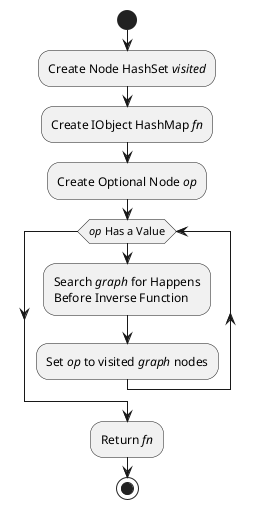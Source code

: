 @startuml
start
:Create Node HashSet //visited//;
:Create IObject HashMap //fn//;
:Create Optional Node //op//;
while(//op// Has a Value)
:Search //graph// for Happens 
Before Inverse Function;
:Set //op// to visited //graph// nodes;
endwhile
:Return //fn//;
stop
@enduml